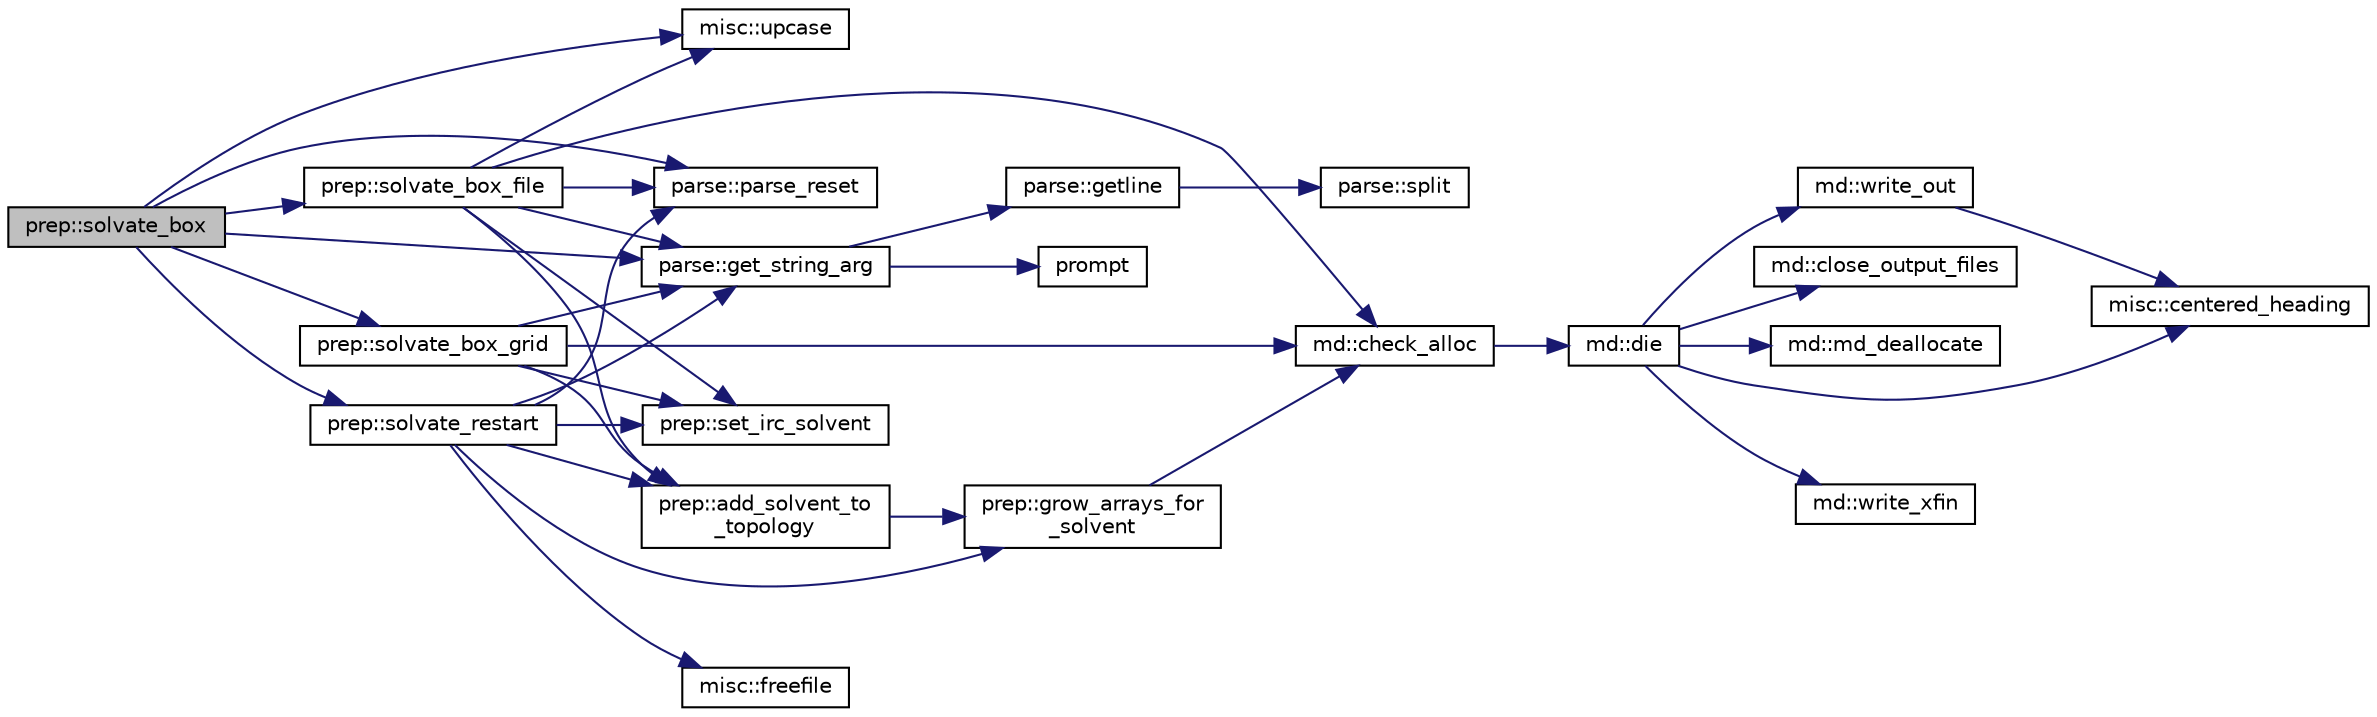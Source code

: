 digraph "prep::solvate_box"
{
  edge [fontname="Helvetica",fontsize="10",labelfontname="Helvetica",labelfontsize="10"];
  node [fontname="Helvetica",fontsize="10",shape=record];
  rankdir="LR";
  Node1 [label="prep::solvate_box",height=0.2,width=0.4,color="black", fillcolor="grey75", style="filled" fontcolor="black"];
  Node1 -> Node2 [color="midnightblue",fontsize="10",style="solid",fontname="Helvetica"];
  Node2 [label="parse::get_string_arg",height=0.2,width=0.4,color="black", fillcolor="white", style="filled",URL="$classparse.html#a17fdf061a0ee443c4a80c24d8e3cd11f"];
  Node2 -> Node3 [color="midnightblue",fontsize="10",style="solid",fontname="Helvetica"];
  Node3 [label="parse::getline",height=0.2,width=0.4,color="black", fillcolor="white", style="filled",URL="$classparse.html#a362c49175b5f2d7f582dde6cb7b871af"];
  Node3 -> Node4 [color="midnightblue",fontsize="10",style="solid",fontname="Helvetica"];
  Node4 [label="parse::split",height=0.2,width=0.4,color="black", fillcolor="white", style="filled",URL="$classparse.html#a431f0c36309d6174287bde5e4d0e78e8"];
  Node2 -> Node5 [color="midnightblue",fontsize="10",style="solid",fontname="Helvetica"];
  Node5 [label="prompt",height=0.2,width=0.4,color="black", fillcolor="white", style="filled",URL="$qfep_8f90.html#a897ce0488192cf7f2a3ca4d41e5d73e3"];
  Node1 -> Node6 [color="midnightblue",fontsize="10",style="solid",fontname="Helvetica"];
  Node6 [label="parse::parse_reset",height=0.2,width=0.4,color="black", fillcolor="white", style="filled",URL="$classparse.html#ab0b0c4663024ac8a04d78628109e5215"];
  Node1 -> Node7 [color="midnightblue",fontsize="10",style="solid",fontname="Helvetica"];
  Node7 [label="prep::solvate_box_file",height=0.2,width=0.4,color="black", fillcolor="white", style="filled",URL="$classprep.html#acd0632e7396c17a73263117350d795b2"];
  Node7 -> Node2 [color="midnightblue",fontsize="10",style="solid",fontname="Helvetica"];
  Node7 -> Node6 [color="midnightblue",fontsize="10",style="solid",fontname="Helvetica"];
  Node7 -> Node8 [color="midnightblue",fontsize="10",style="solid",fontname="Helvetica"];
  Node8 [label="misc::upcase",height=0.2,width=0.4,color="black", fillcolor="white", style="filled",URL="$classmisc.html#a3d25ef800766f590365955680ff3ba2c"];
  Node7 -> Node9 [color="midnightblue",fontsize="10",style="solid",fontname="Helvetica"];
  Node9 [label="prep::set_irc_solvent",height=0.2,width=0.4,color="black", fillcolor="white", style="filled",URL="$classprep.html#a6b313325f97052430b9b558dca9606fd"];
  Node7 -> Node10 [color="midnightblue",fontsize="10",style="solid",fontname="Helvetica"];
  Node10 [label="md::check_alloc",height=0.2,width=0.4,color="black", fillcolor="white", style="filled",URL="$classmd.html#aa2bff9009b880be7904efe2a7c07f646"];
  Node10 -> Node11 [color="midnightblue",fontsize="10",style="solid",fontname="Helvetica"];
  Node11 [label="md::die",height=0.2,width=0.4,color="black", fillcolor="white", style="filled",URL="$classmd.html#ac21e43139b5e5cd74ab6649672288d66"];
  Node11 -> Node12 [color="midnightblue",fontsize="10",style="solid",fontname="Helvetica"];
  Node12 [label="misc::centered_heading",height=0.2,width=0.4,color="black", fillcolor="white", style="filled",URL="$classmisc.html#ac616bbb70212f3216e099c51f3c217f9"];
  Node11 -> Node13 [color="midnightblue",fontsize="10",style="solid",fontname="Helvetica"];
  Node13 [label="md::close_output_files",height=0.2,width=0.4,color="black", fillcolor="white", style="filled",URL="$classmd.html#a5bd74b9ed60f4d0515416e77a9dcb825"];
  Node11 -> Node14 [color="midnightblue",fontsize="10",style="solid",fontname="Helvetica"];
  Node14 [label="md::md_deallocate",height=0.2,width=0.4,color="black", fillcolor="white", style="filled",URL="$classmd.html#a8a97b1726d386da7fddf5ea29296b0e9"];
  Node11 -> Node15 [color="midnightblue",fontsize="10",style="solid",fontname="Helvetica"];
  Node15 [label="md::write_out",height=0.2,width=0.4,color="black", fillcolor="white", style="filled",URL="$classmd.html#a7ae57adec77c83a4e3684cfbf301d605"];
  Node15 -> Node12 [color="midnightblue",fontsize="10",style="solid",fontname="Helvetica"];
  Node11 -> Node16 [color="midnightblue",fontsize="10",style="solid",fontname="Helvetica"];
  Node16 [label="md::write_xfin",height=0.2,width=0.4,color="black", fillcolor="white", style="filled",URL="$classmd.html#ad8ada800049df7345cd0a0e596644cc5"];
  Node7 -> Node17 [color="midnightblue",fontsize="10",style="solid",fontname="Helvetica"];
  Node17 [label="prep::add_solvent_to\l_topology",height=0.2,width=0.4,color="black", fillcolor="white", style="filled",URL="$classprep.html#ada43fa39af17de1fca637c3702966043"];
  Node17 -> Node18 [color="midnightblue",fontsize="10",style="solid",fontname="Helvetica"];
  Node18 [label="prep::grow_arrays_for\l_solvent",height=0.2,width=0.4,color="black", fillcolor="white", style="filled",URL="$classprep.html#a83cffe3873feafd7ebdef521099d5bac"];
  Node18 -> Node10 [color="midnightblue",fontsize="10",style="solid",fontname="Helvetica"];
  Node1 -> Node19 [color="midnightblue",fontsize="10",style="solid",fontname="Helvetica"];
  Node19 [label="prep::solvate_box_grid",height=0.2,width=0.4,color="black", fillcolor="white", style="filled",URL="$classprep.html#a69ec3a8bd439427b2a57259dcf0b7db5"];
  Node19 -> Node2 [color="midnightblue",fontsize="10",style="solid",fontname="Helvetica"];
  Node19 -> Node9 [color="midnightblue",fontsize="10",style="solid",fontname="Helvetica"];
  Node19 -> Node10 [color="midnightblue",fontsize="10",style="solid",fontname="Helvetica"];
  Node19 -> Node17 [color="midnightblue",fontsize="10",style="solid",fontname="Helvetica"];
  Node1 -> Node20 [color="midnightblue",fontsize="10",style="solid",fontname="Helvetica"];
  Node20 [label="prep::solvate_restart",height=0.2,width=0.4,color="black", fillcolor="white", style="filled",URL="$classprep.html#a5c7e6488cce390d096ff1ba62f9f7e3b"];
  Node20 -> Node21 [color="midnightblue",fontsize="10",style="solid",fontname="Helvetica"];
  Node21 [label="misc::freefile",height=0.2,width=0.4,color="black", fillcolor="white", style="filled",URL="$classmisc.html#aaa874447823dfa2d2c7fcf6eb80ebd70"];
  Node20 -> Node2 [color="midnightblue",fontsize="10",style="solid",fontname="Helvetica"];
  Node20 -> Node6 [color="midnightblue",fontsize="10",style="solid",fontname="Helvetica"];
  Node20 -> Node9 [color="midnightblue",fontsize="10",style="solid",fontname="Helvetica"];
  Node20 -> Node18 [color="midnightblue",fontsize="10",style="solid",fontname="Helvetica"];
  Node20 -> Node17 [color="midnightblue",fontsize="10",style="solid",fontname="Helvetica"];
  Node1 -> Node8 [color="midnightblue",fontsize="10",style="solid",fontname="Helvetica"];
}
